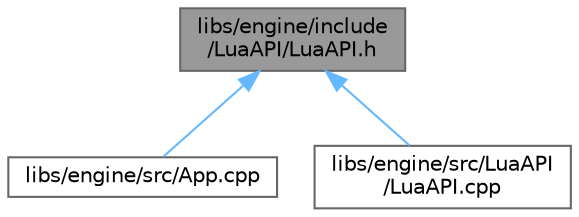 digraph "libs/engine/include/LuaAPI/LuaAPI.h"
{
 // LATEX_PDF_SIZE
  bgcolor="transparent";
  edge [fontname=Helvetica,fontsize=10,labelfontname=Helvetica,labelfontsize=10];
  node [fontname=Helvetica,fontsize=10,shape=box,height=0.2,width=0.4];
  Node1 [label="libs/engine/include\l/LuaAPI/LuaAPI.h",height=0.2,width=0.4,color="gray40", fillcolor="grey60", style="filled", fontcolor="black",tooltip=" "];
  Node1 -> Node2 [dir="back",color="steelblue1",style="solid"];
  Node2 [label="libs/engine/src/App.cpp",height=0.2,width=0.4,color="grey40", fillcolor="white", style="filled",URL="$_app_8cpp.html",tooltip=" "];
  Node1 -> Node3 [dir="back",color="steelblue1",style="solid"];
  Node3 [label="libs/engine/src/LuaAPI\l/LuaAPI.cpp",height=0.2,width=0.4,color="grey40", fillcolor="white", style="filled",URL="$_lua_a_p_i_8cpp.html",tooltip=" "];
}

